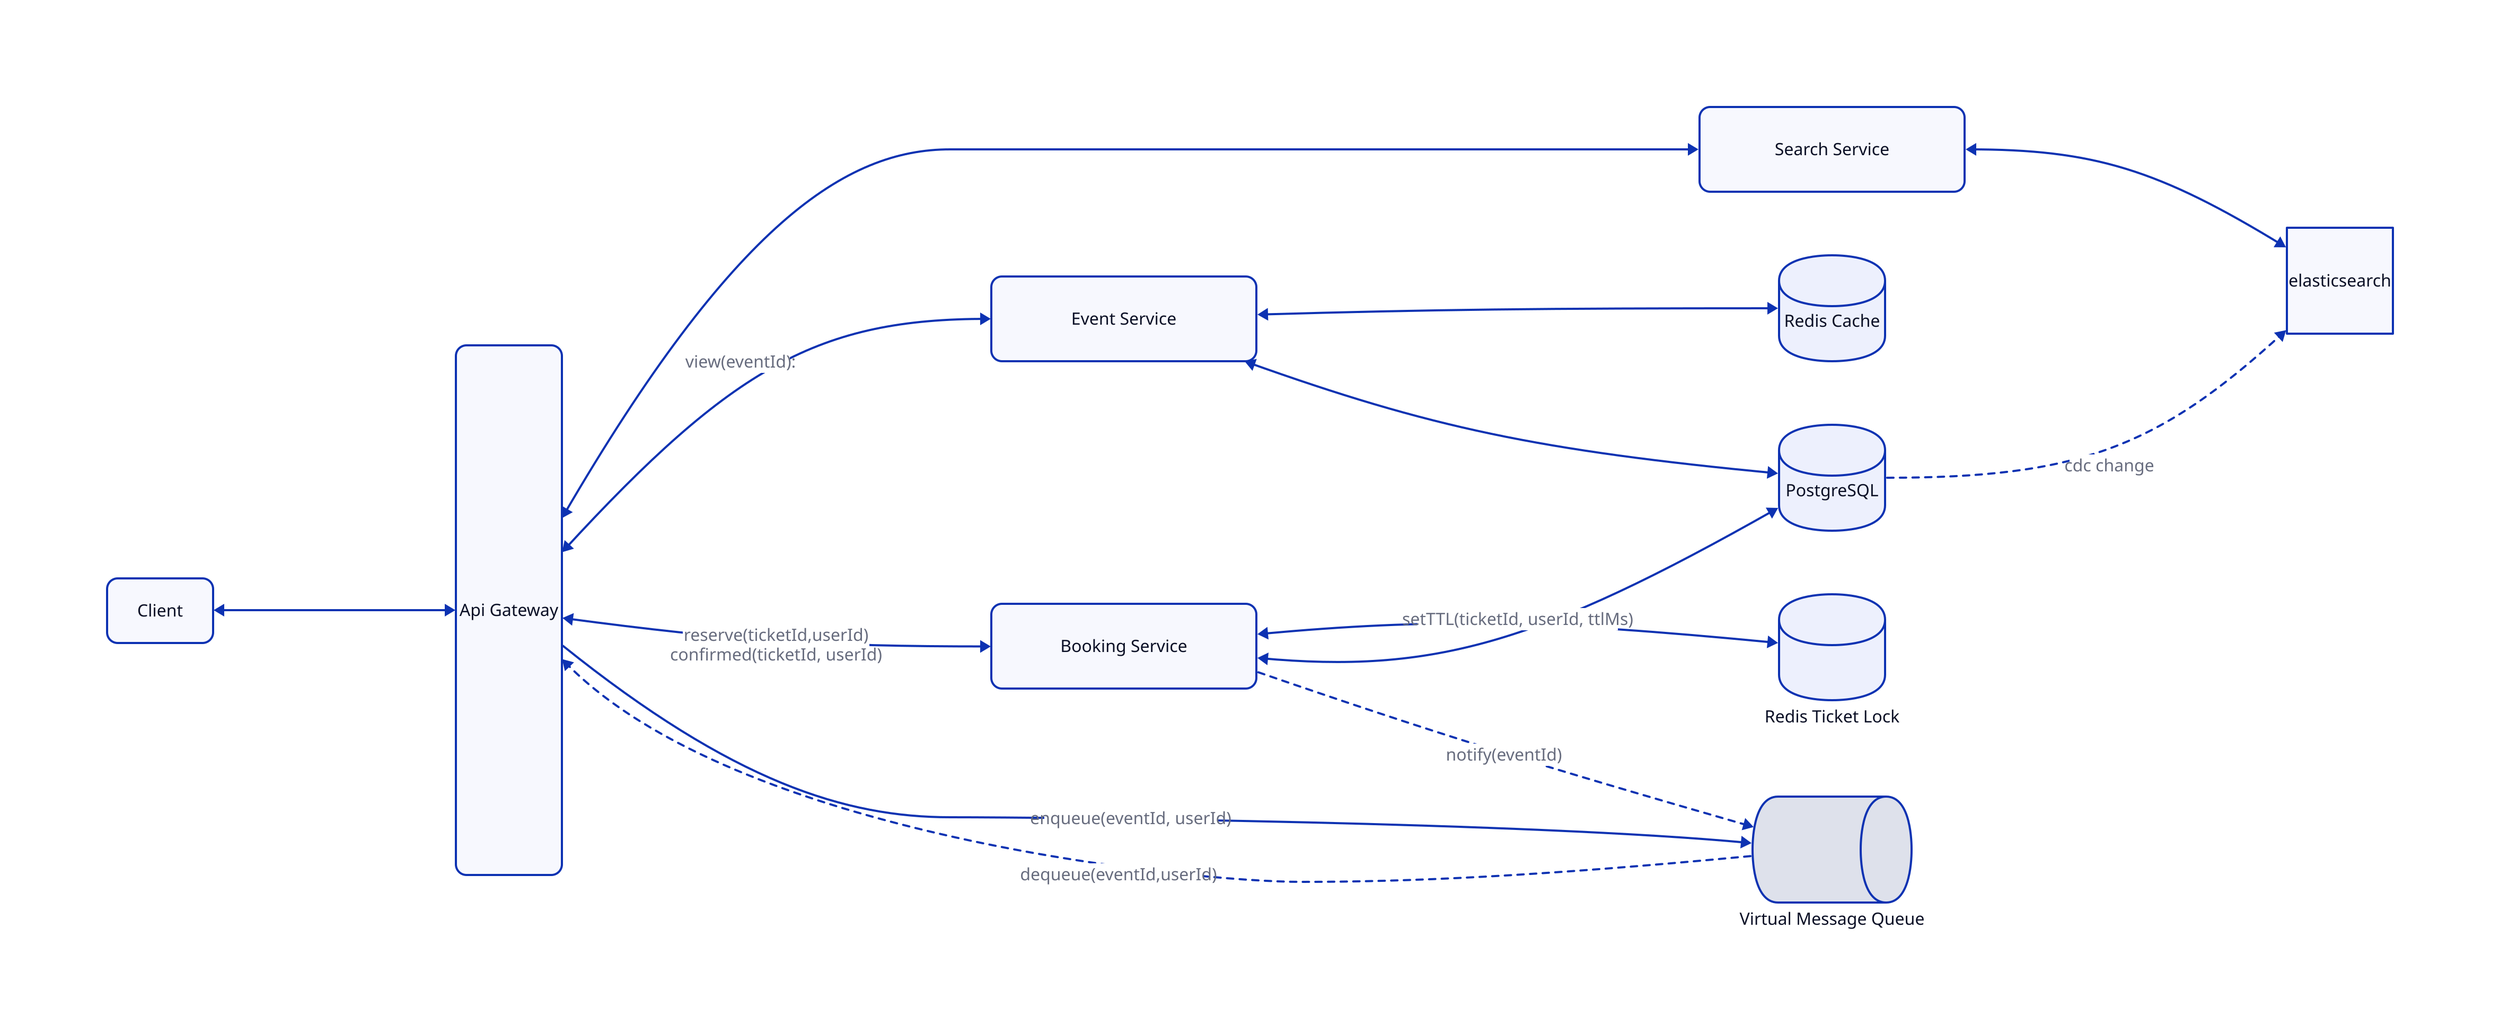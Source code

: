 direction: right
client: Client {
  width: 100
  style: {
    border-radius: 10
  }
}
ag: Api Gateway {
  shape: rectangle
  height: 500
  width: 100
  style: {
    border-radius: 10
  }
}

ss: Search Service {
  shape: rectangle
  width: 250
  height: 80
  style: {
    border-radius: 10
  }
}
es: Event Service {
  shape: rectangle
  width: 250
  height: 80
  style: {
    border-radius: 10
  }
}
bs: Booking Service {
  shape: rectangle
  width: 250
  height: 80
  style: {
    border-radius: 10
  }
}
pg: PostgreSQL {
  shape:cylinder
  height: 100
  width: 100
}
redis: Redis Cache {
  shape:cylinder
  height: 100
  width: 100
}
tl: Redis Ticket Lock {
  shape:cylinder
  height: 100
  width: 100
}

ess: elasticsearch {
  shape: square
  height: 100
  width: 100
}
queue: Virtual Message Queue {
  shape: queue
  height: 100
  width: 150
}

client <-> ag <-> ss <-> ess: {direction: right}
pg -> ess: "cdc change" {
  near: center-left
  style: {
    stroke-dash: 3
  }
}

ag <-> es: view(eventId): {direction: right}
es <-> redis
es <-> pg

ag <-> bs: "reserve(ticketId,userId) \n confirmed(ticketId, userId)"
bs <-> tl: "setTTL(ticketId, userId, ttlMs)"
bs <-> pg
ag -> queue: enqueue(eventId, userId)
bs -> queue: "notify(eventId)" {
  style: {
    stroke-dash: 3
  }
}
queue -> ag: "dequeue(eventId,userId)" {
  style: {
    stroke-dash: 3
  }
}
